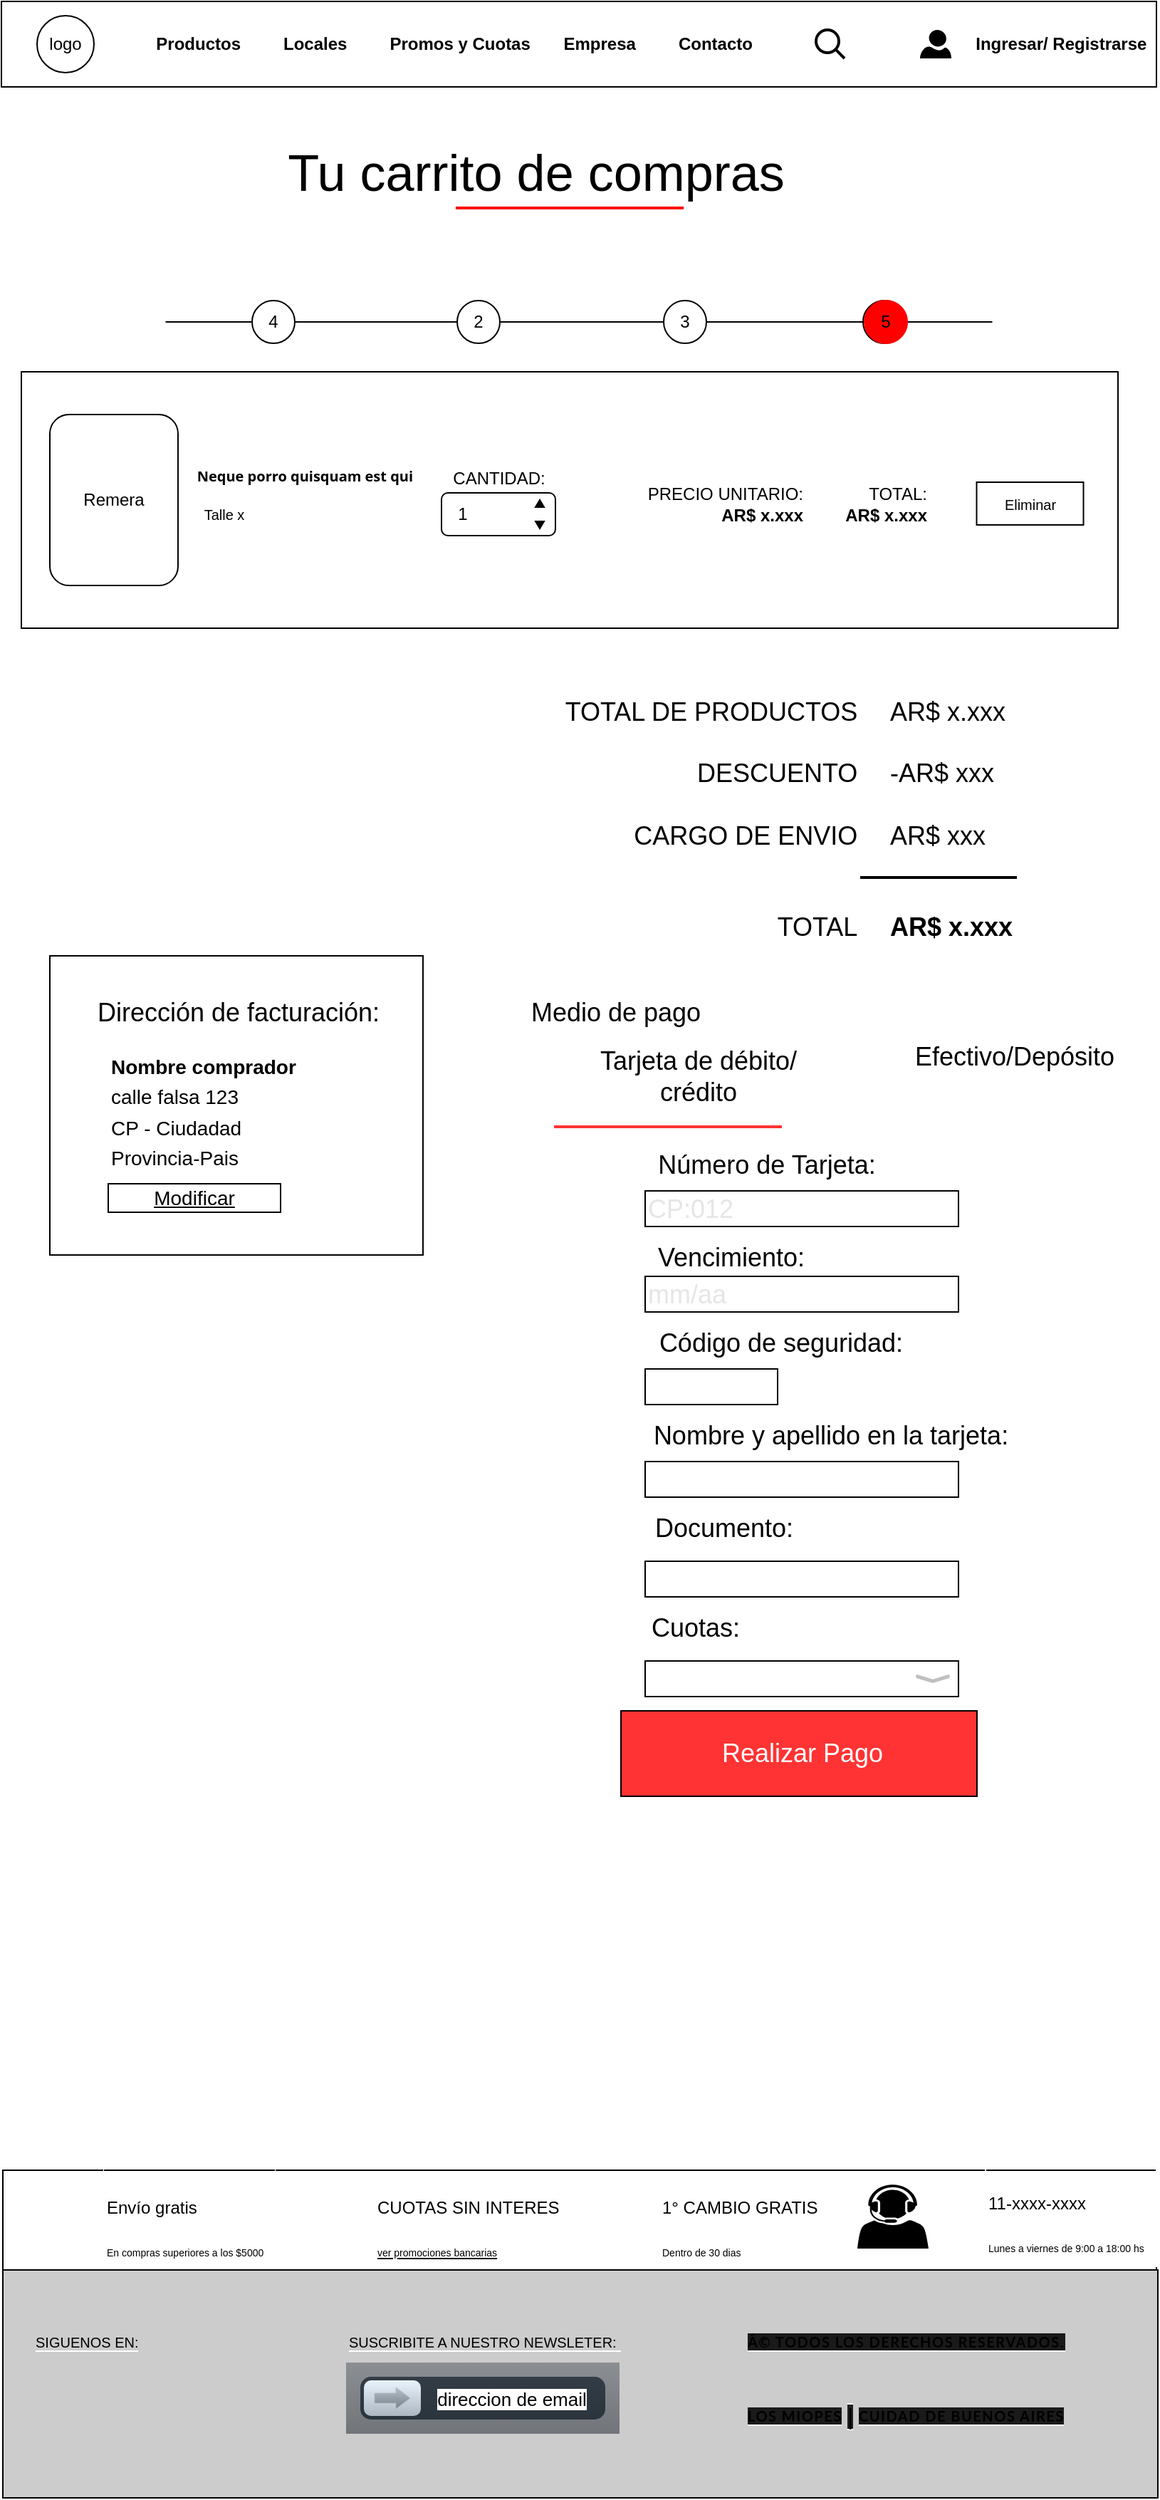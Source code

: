 <mxfile version="15.6.6" type="google"><diagram id="-QO4P-_bwOBR-V4AsRGm" name="Página-1"><mxGraphModel dx="1422" dy="794" grid="1" gridSize="10" guides="1" tooltips="1" connect="1" arrows="1" fold="1" page="1" pageScale="1" pageWidth="827" pageHeight="1169" math="0" shadow="0"><root><mxCell id="0"/><mxCell id="1" parent="0"/><mxCell id="02_rb7rti7s5xEP7EJq2-48" value="" style="line;strokeWidth=1;rotatable=0;dashed=0;labelPosition=right;align=left;verticalAlign=middle;spacingTop=0;spacingLeft=6;points=[];portConstraint=eastwest;fillColor=#FF0000;" parent="1" vertex="1"><mxGeometry x="130.25" y="200" width="580.5" height="70" as="geometry"/></mxCell><mxCell id="02_rb7rti7s5xEP7EJq2-1" value="" style="rounded=0;whiteSpace=wrap;html=1;fontSize=25;strokeColor=#000000;strokeWidth=1;fillColor=#FFFFFF;align=left;fontColor=default;" parent="1" vertex="1"><mxGeometry x="16" y="1532.5" width="810" height="70" as="geometry"/></mxCell><mxCell id="02_rb7rti7s5xEP7EJq2-2" value="" style="shape=image;html=1;verticalAlign=top;verticalLabelPosition=bottom;labelBackgroundColor=#ffffff;imageAspect=0;aspect=fixed;image=https://cdn2.iconfinder.com/data/icons/e-commerce-glyph-2/614/23_-_Truck-128.png;fontSize=25;strokeColor=#000000;strokeWidth=1;fillColor=none;gradientColor=#000000;fontColor=default;" parent="1" vertex="1"><mxGeometry x="22" y="1542.5" width="55" height="55" as="geometry"/></mxCell><mxCell id="02_rb7rti7s5xEP7EJq2-3" value="" style="shape=image;html=1;verticalAlign=top;verticalLabelPosition=bottom;labelBackgroundColor=#ffffff;imageAspect=0;aspect=fixed;image=https://cdn2.iconfinder.com/data/icons/maki/100/credit-card-128.png;sketch=0;fontSize=25;strokeColor=#000000;strokeWidth=1;fillColor=none;gradientColor=#000000;fontColor=default;" parent="1" vertex="1"><mxGeometry x="207" y="1532.5" width="60" height="60" as="geometry"/></mxCell><mxCell id="02_rb7rti7s5xEP7EJq2-4" value="&lt;font&gt;&lt;font style=&quot;font-size: 12px&quot;&gt;Envío gratis&lt;/font&gt;&lt;br&gt;&lt;font style=&quot;font-size: 7px&quot;&gt;En compras superiores a los $5000&lt;/font&gt;&lt;/font&gt;" style="rounded=0;whiteSpace=wrap;html=1;labelBackgroundColor=#FFFFFF;sketch=0;fontSize=25;fontColor=default;strokeColor=#FFFFFF;strokeWidth=1;fillColor=none;gradientColor=#000000;align=left;" parent="1" vertex="1"><mxGeometry x="87" y="1532.5" width="120" height="70" as="geometry"/></mxCell><mxCell id="02_rb7rti7s5xEP7EJq2-5" value="" style="endArrow=none;html=1;rounded=0;fontSize=18;strokeColor=#000000;strokeWidth=1;exitX=0;exitY=1;exitDx=0;exitDy=0;fontColor=default;" parent="1" edge="1"><mxGeometry relative="1" as="geometry"><mxPoint x="363" y="1692.5" as="sourcePoint"/><mxPoint x="617" y="1692.5" as="targetPoint"/></mxGeometry></mxCell><mxCell id="02_rb7rti7s5xEP7EJq2-6" value="" style="endArrow=none;html=1;rounded=0;fontSize=18;strokeColor=#000000;strokeWidth=1;exitX=0;exitY=1;exitDx=0;exitDy=0;fontColor=default;" parent="1" edge="1"><mxGeometry relative="1" as="geometry"><mxPoint x="313" y="1532.5" as="sourcePoint"/><mxPoint x="567" y="1532.5" as="targetPoint"/></mxGeometry></mxCell><mxCell id="02_rb7rti7s5xEP7EJq2-7" value="" style="shape=image;html=1;verticalAlign=top;verticalLabelPosition=bottom;labelBackgroundColor=#ffffff;imageAspect=0;aspect=fixed;image=https://cdn0.iconfinder.com/data/icons/analytic-investment-and-balanced-scorecard/512/171_inbox_mail_box_container_delivery_parcel-128.png;sketch=0;fontSize=9;fontColor=default;strokeColor=#FFFFFF;strokeWidth=1;fillColor=none;gradientColor=#000000;" parent="1" vertex="1"><mxGeometry x="417" y="1532.5" width="60" height="60" as="geometry"/></mxCell><mxCell id="02_rb7rti7s5xEP7EJq2-8" value="&lt;font&gt;&lt;span style=&quot;font-size: 12px&quot;&gt;1° CAMBIO GRATIS&amp;nbsp;&lt;/span&gt;&lt;br&gt;&lt;font size=&quot;1&quot;&gt;&lt;span style=&quot;font-size: 7px&quot;&gt;Dentro de 30 dias&lt;/span&gt;&lt;/font&gt;&lt;br&gt;&lt;/font&gt;" style="rounded=0;whiteSpace=wrap;html=1;labelBackgroundColor=#FFFFFF;sketch=0;fontSize=25;fontColor=default;strokeColor=#FFFFFF;strokeWidth=1;fillColor=none;gradientColor=#000000;align=left;" parent="1" vertex="1"><mxGeometry x="477" y="1532.5" width="170" height="70" as="geometry"/></mxCell><mxCell id="02_rb7rti7s5xEP7EJq2-9" value="&lt;font&gt;&lt;font style=&quot;font-size: 12px&quot;&gt;CUOTAS SIN INTERES&lt;/font&gt;&lt;br&gt;&lt;font size=&quot;1&quot; style=&quot;line-height: 1.2&quot;&gt;&lt;u style=&quot;font-size: 7px&quot;&gt;ver promociones bancarias&lt;/u&gt;&lt;/font&gt;&lt;br&gt;&lt;/font&gt;" style="rounded=0;whiteSpace=wrap;html=1;labelBackgroundColor=#FFFFFF;sketch=0;fontSize=25;fontColor=default;strokeColor=#FFFFFF;strokeWidth=1;fillColor=none;gradientColor=#000000;align=left;" parent="1" vertex="1"><mxGeometry x="277" y="1532.5" width="170" height="70" as="geometry"/></mxCell><mxCell id="02_rb7rti7s5xEP7EJq2-10" value="" style="endArrow=none;html=1;rounded=0;fontSize=18;strokeColor=#000000;strokeWidth=1;exitX=0;exitY=0;exitDx=0;exitDy=0;entryX=1;entryY=0;entryDx=0;entryDy=0;fontColor=default;" parent="1" source="02_rb7rti7s5xEP7EJq2-4" target="02_rb7rti7s5xEP7EJq2-4" edge="1"><mxGeometry relative="1" as="geometry"><mxPoint x="87" y="1532.5" as="sourcePoint"/><mxPoint x="344" y="1532.5" as="targetPoint"/><Array as="points"><mxPoint x="207" y="1532.5"/></Array></mxGeometry></mxCell><mxCell id="02_rb7rti7s5xEP7EJq2-11" value="" style="endArrow=none;html=1;rounded=0;fontSize=18;strokeColor=#000000;strokeWidth=1;exitX=0;exitY=1;exitDx=0;exitDy=0;fontColor=default;" parent="1" edge="1"><mxGeometry relative="1" as="geometry"><mxPoint x="285" y="1602.5" as="sourcePoint"/><mxPoint x="539" y="1602.5" as="targetPoint"/></mxGeometry></mxCell><mxCell id="02_rb7rti7s5xEP7EJq2-12" value="" style="endArrow=none;html=1;rounded=0;fontSize=18;strokeColor=#000000;strokeWidth=1;exitX=0;exitY=1;exitDx=0;exitDy=0;startArrow=none;fontColor=default;" parent="1" edge="1"><mxGeometry relative="1" as="geometry"><mxPoint x="237" y="1746.5" as="sourcePoint"/><mxPoint x="341" y="1602.5" as="targetPoint"/></mxGeometry></mxCell><mxCell id="02_rb7rti7s5xEP7EJq2-13" value="" style="endArrow=none;html=1;rounded=0;fontSize=18;strokeColor=#000000;strokeWidth=1;exitX=0;exitY=1;exitDx=0;exitDy=0;fontColor=default;" parent="1" edge="1"><mxGeometry relative="1" as="geometry"><mxPoint x="227" y="1532.5" as="sourcePoint"/><mxPoint x="481" y="1532.5" as="targetPoint"/></mxGeometry></mxCell><mxCell id="02_rb7rti7s5xEP7EJq2-14" value="" style="endArrow=none;html=1;rounded=0;fontSize=18;strokeColor=#000000;strokeWidth=1;exitX=0;exitY=1;exitDx=0;exitDy=0;fontColor=default;" parent="1" edge="1"><mxGeometry relative="1" as="geometry"><mxPoint x="459" y="1602.5" as="sourcePoint"/><mxPoint x="713" y="1602.5" as="targetPoint"/></mxGeometry></mxCell><mxCell id="02_rb7rti7s5xEP7EJq2-15" value="" style="endArrow=none;html=1;rounded=0;fontSize=18;strokeColor=#000000;strokeWidth=1;exitX=0;exitY=1;exitDx=0;exitDy=0;fontColor=default;" parent="1" edge="1"><mxGeometry relative="1" as="geometry"><mxPoint x="421" y="1532.5" as="sourcePoint"/><mxPoint x="675" y="1532.5" as="targetPoint"/></mxGeometry></mxCell><mxCell id="02_rb7rti7s5xEP7EJq2-16" value="" style="sketch=0;pointerEvents=1;shadow=0;dashed=0;html=1;strokeColor=none;fillColor=#000000;labelPosition=center;verticalLabelPosition=bottom;verticalAlign=top;outlineConnect=0;align=center;shape=mxgraph.office.users.call_center_agent;labelBackgroundColor=#FFFFFF;fontSize=7;fontColor=default;" parent="1" vertex="1"><mxGeometry x="616" y="1542.5" width="50" height="45" as="geometry"/></mxCell><mxCell id="02_rb7rti7s5xEP7EJq2-17" value="" style="shape=image;html=1;verticalAlign=top;verticalLabelPosition=bottom;labelBackgroundColor=#ffffff;imageAspect=0;aspect=fixed;image=https://cdn3.iconfinder.com/data/icons/outline-style-1/512/phone-128.png;sketch=0;fontSize=7;fontColor=default;strokeColor=#FFFFFF;strokeWidth=1;fillColor=#000000;gradientColor=#000000;imageBackground=#FFFFFF;" parent="1" vertex="1"><mxGeometry x="684" y="1542.5" width="22" height="22" as="geometry"/></mxCell><mxCell id="02_rb7rti7s5xEP7EJq2-18" value="" style="endArrow=none;html=1;rounded=0;fontSize=18;strokeColor=#000000;strokeWidth=1;exitX=0;exitY=1;exitDx=0;exitDy=0;fontColor=default;" parent="1" edge="1"><mxGeometry relative="1" as="geometry"><mxPoint x="551" y="1532.5" as="sourcePoint"/><mxPoint x="805" y="1532.5" as="targetPoint"/></mxGeometry></mxCell><mxCell id="02_rb7rti7s5xEP7EJq2-19" value="" style="rounded=0;whiteSpace=wrap;html=1;labelBackgroundColor=#FFFFFF;sketch=0;fontSize=7;fontColor=default;strokeColor=#000000;strokeWidth=1;fillColor=#CCCCCC;align=left;gradientDirection=south;" parent="1" vertex="1"><mxGeometry x="16" y="1602.5" width="811" height="160" as="geometry"/></mxCell><mxCell id="02_rb7rti7s5xEP7EJq2-20" value="&lt;font size=&quot;1&quot; style=&quot;background-color: rgb(204 , 204 , 204)&quot;&gt;SIGUENOS EN:&lt;/font&gt;" style="rounded=0;whiteSpace=wrap;html=1;labelBackgroundColor=#FFFFFF;sketch=0;fontSize=7;fontColor=default;strokeColor=#CCCCCC;strokeWidth=1;fillColor=#CCCCCC;gradientColor=none;gradientDirection=south;align=left;" parent="1" vertex="1"><mxGeometry x="37" y="1622.5" width="120" height="60" as="geometry"/></mxCell><mxCell id="02_rb7rti7s5xEP7EJq2-21" value="" style="shape=image;html=1;verticalAlign=top;verticalLabelPosition=bottom;labelBackgroundColor=#ffffff;imageAspect=0;aspect=fixed;image=https://cdn4.iconfinder.com/data/icons/miu-black-social-2/60/facebook-128.png;sketch=0;fontSize=12;fontColor=default;strokeColor=#CCCCCC;strokeWidth=1;fillColor=#CCCCCC;gradientColor=none;gradientDirection=south;" parent="1" vertex="1"><mxGeometry x="34.5" y="1667.5" width="30" height="30" as="geometry"/></mxCell><mxCell id="02_rb7rti7s5xEP7EJq2-22" value="" style="shape=image;html=1;verticalAlign=top;verticalLabelPosition=bottom;labelBackgroundColor=#ffffff;imageAspect=0;aspect=fixed;image=https://cdn1.iconfinder.com/data/icons/social-media-circle-7/512/Circled_Instagram_svg-128.png;sketch=0;fontSize=12;fontColor=default;strokeColor=#CCCCCC;strokeWidth=1;fillColor=#CCCCCC;gradientColor=none;gradientDirection=south;" parent="1" vertex="1"><mxGeometry x="77" y="1667.5" width="35" height="35" as="geometry"/></mxCell><mxCell id="02_rb7rti7s5xEP7EJq2-23" value="" style="shape=image;html=1;verticalAlign=top;verticalLabelPosition=bottom;labelBackgroundColor=#ffffff;imageAspect=0;aspect=fixed;image=https://cdn4.iconfinder.com/data/icons/miu-black-social-2/60/pinterest-128.png;sketch=0;fontSize=12;fontColor=default;strokeColor=#CCCCCC;strokeWidth=1;fillColor=#CCCCCC;gradientColor=none;gradientDirection=south;" parent="1" vertex="1"><mxGeometry x="122" y="1667.5" width="35" height="35" as="geometry"/></mxCell><mxCell id="02_rb7rti7s5xEP7EJq2-24" value="" style="shape=image;html=1;verticalAlign=top;verticalLabelPosition=bottom;labelBackgroundColor=#ffffff;imageAspect=0;aspect=fixed;image=https://cdn4.iconfinder.com/data/icons/miu-black-social-2/60/twitter-128.png;sketch=0;fontSize=12;fontColor=default;strokeColor=#CCCCCC;strokeWidth=1;fillColor=#CCCCCC;gradientColor=none;gradientDirection=south;" parent="1" vertex="1"><mxGeometry x="169" y="1667.5" width="38" height="38" as="geometry"/></mxCell><mxCell id="02_rb7rti7s5xEP7EJq2-25" value="&lt;font size=&quot;1&quot;&gt;&lt;span style=&quot;background-color: rgb(204 , 204 , 204)&quot;&gt;SUSCRIBITE A NUESTRO NEWSLETER:&amp;nbsp;&lt;/span&gt;&lt;/font&gt;" style="rounded=0;whiteSpace=wrap;html=1;labelBackgroundColor=#FFFFFF;sketch=0;fontSize=7;fontColor=default;strokeColor=#CCCCCC;strokeWidth=1;fillColor=#CCCCCC;gradientColor=none;gradientDirection=south;align=left;" parent="1" vertex="1"><mxGeometry x="257" y="1622.5" width="200" height="60" as="geometry"/></mxCell><mxCell id="02_rb7rti7s5xEP7EJq2-26" value="&lt;span style=&quot;background-color: rgb(255 , 255 , 255)&quot;&gt;direccion de email&lt;/span&gt;" style="strokeWidth=1;html=1;shadow=0;dashed=0;shape=mxgraph.ios.iLockButton;fontColor=default;fontSize=13;mainText=;spacingLeft=50;spacingRight=10;align=center;sketch=0;labelBackgroundColor=#CCCCCC;fillColor=#FFFFFF;gradientColor=none;gradientDirection=south;" parent="1" vertex="1"><mxGeometry x="257" y="1667.5" width="192" height="50" as="geometry"/></mxCell><mxCell id="02_rb7rti7s5xEP7EJq2-27" value="&lt;span style=&quot;font-family: lato, sans-serif; font-size: 10px; font-weight: 700; letter-spacing: 0.75px; text-transform: uppercase; background-color: rgb(26, 26, 26);&quot;&gt;Â© TODOS LOS DERECHOS RESERVADOS.&lt;/span&gt;" style="rounded=0;whiteSpace=wrap;html=1;labelBackgroundColor=#FFFFFF;sketch=0;fontSize=7;fontColor=default;strokeColor=#CCCCCC;strokeWidth=1;fillColor=#CCCCCC;gradientColor=none;gradientDirection=south;align=left;" parent="1" vertex="1"><mxGeometry x="537" y="1622.5" width="240" height="60" as="geometry"/></mxCell><mxCell id="02_rb7rti7s5xEP7EJq2-28" value="&lt;font face=&quot;lato, sans-serif&quot;&gt;&lt;span style=&quot;font-size: 10px ; letter-spacing: 0.75px ; text-transform: uppercase ; background-color: rgb(26 , 26 , 26)&quot;&gt;&lt;b&gt;Los Miopes&lt;/b&gt;&lt;/span&gt;&lt;/font&gt;" style="rounded=0;whiteSpace=wrap;html=1;labelBackgroundColor=#FFFFFF;sketch=0;fontSize=7;fontColor=default;strokeColor=#CCCCCC;strokeWidth=1;fillColor=#CCCCCC;gradientColor=none;gradientDirection=south;align=left;" parent="1" vertex="1"><mxGeometry x="537" y="1692.5" width="80" height="25" as="geometry"/></mxCell><mxCell id="02_rb7rti7s5xEP7EJq2-29" value="&lt;font face=&quot;lato, sans-serif&quot;&gt;&lt;span style=&quot;font-size: 10px ; letter-spacing: 0.75px ; text-transform: uppercase ; background-color: rgb(26 , 26 , 26)&quot;&gt;&lt;b&gt;CUIDAD DE BUENOS AIRES&lt;/b&gt;&lt;/span&gt;&lt;/font&gt;" style="rounded=0;whiteSpace=wrap;html=1;labelBackgroundColor=#FFFFFF;sketch=0;fontSize=7;fontColor=default;strokeColor=#CCCCCC;strokeWidth=1;fillColor=#CCCCCC;gradientColor=none;gradientDirection=south;align=left;" parent="1" vertex="1"><mxGeometry x="615" y="1692.5" width="160" height="25" as="geometry"/></mxCell><mxCell id="02_rb7rti7s5xEP7EJq2-30" value="&lt;span style=&quot;font-family: arial, sans-serif; font-size: 16px; background-color: rgb(32, 33, 36);&quot;&gt;|&lt;/span&gt;" style="rounded=0;whiteSpace=wrap;html=1;labelBackgroundColor=#FFFFFF;sketch=0;fontSize=7;fontColor=default;strokeColor=#CCCCCC;strokeWidth=1;fillColor=#CCCCCC;gradientColor=none;gradientDirection=south;align=left;" parent="1" vertex="1"><mxGeometry x="607" y="1692.5" height="25" as="geometry"/></mxCell><mxCell id="02_rb7rti7s5xEP7EJq2-31" value="&lt;ul&gt;&lt;li&gt;&lt;b&gt;&amp;nbsp; &amp;nbsp; &amp;nbsp; &amp;nbsp; &amp;nbsp; &amp;nbsp; &amp;nbsp; &amp;nbsp; &amp;nbsp; &amp;nbsp; Productos&amp;nbsp; &amp;nbsp; &amp;nbsp; &amp;nbsp; &amp;nbsp;Locales&amp;nbsp; &amp;nbsp; &amp;nbsp; &amp;nbsp; &amp;nbsp;Promos y Cuotas&amp;nbsp; &amp;nbsp; &amp;nbsp; &amp;nbsp;Empresa&amp;nbsp; &amp;nbsp; &amp;nbsp; &amp;nbsp; &amp;nbsp;Contacto&amp;nbsp; &amp;nbsp; &amp;nbsp; &amp;nbsp; &amp;nbsp; &amp;nbsp; &amp;nbsp; &amp;nbsp; &amp;nbsp; &amp;nbsp; &amp;nbsp; &amp;nbsp; &amp;nbsp; &amp;nbsp; &amp;nbsp; &amp;nbsp; &amp;nbsp; &amp;nbsp; &amp;nbsp; &amp;nbsp; &amp;nbsp; &amp;nbsp; &amp;nbsp; &amp;nbsp;Ingresar/ Registrarse&lt;/b&gt;&lt;/li&gt;&lt;/ul&gt;" style="rounded=0;whiteSpace=wrap;html=1;align=left;" parent="1" vertex="1"><mxGeometry x="15" y="10" width="811" height="60" as="geometry"/></mxCell><mxCell id="02_rb7rti7s5xEP7EJq2-32" value="logo" style="ellipse;whiteSpace=wrap;html=1;aspect=fixed;" parent="1" vertex="1"><mxGeometry x="40" y="20" width="40" height="40" as="geometry"/></mxCell><mxCell id="02_rb7rti7s5xEP7EJq2-33" value="" style="html=1;verticalLabelPosition=bottom;align=center;labelBackgroundColor=#ffffff;verticalAlign=top;strokeWidth=2;strokeColor=#000000;shadow=0;dashed=0;shape=mxgraph.ios7.icons.looking_glass;" parent="1" vertex="1"><mxGeometry x="587" y="30" width="20" height="20" as="geometry"/></mxCell><mxCell id="02_rb7rti7s5xEP7EJq2-34" value="" style="shape=image;html=1;verticalAlign=top;verticalLabelPosition=bottom;labelBackgroundColor=#ffffff;imageAspect=0;aspect=fixed;image=https://cdn0.iconfinder.com/data/icons/mobile-basic-vol-1/32/Tote_Bag-128.png;strokeColor=#000000;" parent="1" vertex="1"><mxGeometry x="621" y="26" width="28" height="28" as="geometry"/></mxCell><mxCell id="02_rb7rti7s5xEP7EJq2-35" value="" style="verticalLabelPosition=bottom;html=1;verticalAlign=top;align=center;strokeColor=none;fillColor=#000000;shape=mxgraph.azure.user;" parent="1" vertex="1"><mxGeometry x="660" y="30" width="22" height="20" as="geometry"/></mxCell><mxCell id="02_rb7rti7s5xEP7EJq2-36" value="&lt;font&gt;&lt;span style=&quot;font-size: 12px&quot;&gt;11-xxxx-xxxx&lt;br&gt;&lt;/span&gt;&lt;font style=&quot;font-size: 7px&quot;&gt;Lunes a viernes de 9:00 a 18:00 hs&lt;/font&gt;&lt;br&gt;&lt;/font&gt;" style="rounded=0;whiteSpace=wrap;html=1;labelBackgroundColor=#FFFFFF;sketch=0;fontSize=25;fontColor=default;strokeColor=#FFFFFF;strokeWidth=1;fillColor=none;gradientColor=#000000;align=left;" parent="1" vertex="1"><mxGeometry x="706" y="1530" width="120" height="70" as="geometry"/></mxCell><mxCell id="02_rb7rti7s5xEP7EJq2-37" value="&lt;font style=&quot;font-size: 36px&quot;&gt;Tu carrito de compras&lt;/font&gt;" style="text;html=1;align=center;verticalAlign=middle;resizable=0;points=[];autosize=1;strokeColor=none;fillColor=none;" parent="1" vertex="1"><mxGeometry x="210" y="115" width="360" height="30" as="geometry"/></mxCell><mxCell id="02_rb7rti7s5xEP7EJq2-38" value="" style="line;strokeWidth=2;html=1;fillColor=#FF0000;strokeColor=#FF0000;" parent="1" vertex="1"><mxGeometry x="334" y="150" width="160" height="10" as="geometry"/></mxCell><mxCell id="02_rb7rti7s5xEP7EJq2-51" value="3" style="ellipse;whiteSpace=wrap;html=1;aspect=fixed;strokeColor=#000000;fillColor=#FFFFFF;" parent="1" vertex="1"><mxGeometry x="480" y="220" width="30" height="30" as="geometry"/></mxCell><mxCell id="02_rb7rti7s5xEP7EJq2-52" value="4" style="ellipse;whiteSpace=wrap;html=1;aspect=fixed;strokeColor=#000000;fillColor=#FFFFFF;" parent="1" vertex="1"><mxGeometry x="620" y="220" width="30" height="30" as="geometry"/></mxCell><mxCell id="02_rb7rti7s5xEP7EJq2-53" value="2" style="ellipse;whiteSpace=wrap;html=1;aspect=fixed;strokeColor=#000000;fillColor=#FFFFFF;" parent="1" vertex="1"><mxGeometry x="335" y="220" width="30" height="30" as="geometry"/></mxCell><mxCell id="Vora6dGRBex2Q8S_WTpw-1" value="" style="rounded=0;whiteSpace=wrap;html=1;strokeColor=#000000;fillColor=#FFFFFF;fontColor=default;" parent="1" vertex="1"><mxGeometry x="29" y="270" width="770" height="180" as="geometry"/></mxCell><mxCell id="Vora6dGRBex2Q8S_WTpw-2" value="Remera" style="rounded=1;whiteSpace=wrap;html=1;strokeColor=#000000;fillColor=#FFFFFF;direction=south;fontColor=default;" parent="1" vertex="1"><mxGeometry x="49" y="300" width="90" height="120" as="geometry"/></mxCell><mxCell id="Vora6dGRBex2Q8S_WTpw-3" value="&lt;span style=&quot;font-family: monospace; font-size: 0px;&quot;&gt;%3CmxGraphModel%3E%3Croot%3E%3CmxCell%20id%3D%220%22%2F%3E%3CmxCell%20id%3D%221%22%20parent%3D%220%22%2F%3E%3CmxCell%20id%3D%222%22%20value%3D%221%22%20style%3D%22ellipse%3BwhiteSpace%3Dwrap%3Bhtml%3D1%3Baspect%3Dfixed%3BstrokeColor%3D%23FF0000%3BfillColor%3D%23FF0000%3B%22%20vertex%3D%221%22%20parent%3D%221%22%3E%3CmxGeometry%20x%3D%22180%22%20y%3D%22300%22%20width%3D%2230%22%20height%3D%2230%22%20as%3D%22geometry%22%2F%3E%3C%2FmxCell%3E%3C%2Froot%3E%3C%2FmxGraphModel%3E&lt;/span&gt;" style="text;html=1;align=center;verticalAlign=middle;resizable=0;points=[];autosize=1;strokeColor=none;fillColor=none;fontColor=default;" parent="1" vertex="1"><mxGeometry x="299" y="600" width="20" height="20" as="geometry"/></mxCell><mxCell id="Vora6dGRBex2Q8S_WTpw-4" value="&lt;h4 style=&quot;margin: 10px 10px 5px ; padding: 0px ; line-height: 18px ; font-family: &amp;quot;open sans&amp;quot; , &amp;quot;arial&amp;quot; , sans-serif ; background-color: rgb(255 , 255 , 255)&quot;&gt;&lt;font style=&quot;font-size: 10px&quot;&gt;Neque porro quisquam est qui&amp;nbsp;&lt;/font&gt;&lt;/h4&gt;" style="text;html=1;align=center;verticalAlign=middle;resizable=0;points=[];autosize=1;strokeColor=none;fillColor=none;fontColor=default;" parent="1" vertex="1"><mxGeometry x="139" y="320" width="180" height="40" as="geometry"/></mxCell><mxCell id="Vora6dGRBex2Q8S_WTpw-5" value="&lt;font style=&quot;font-size: 10px&quot;&gt;Talle x&lt;/font&gt;" style="text;html=1;align=center;verticalAlign=middle;resizable=0;points=[];autosize=1;strokeColor=none;fillColor=none;fontColor=default;" parent="1" vertex="1"><mxGeometry x="151" y="360" width="40" height="20" as="geometry"/></mxCell><mxCell id="Vora6dGRBex2Q8S_WTpw-6" value="CANTIDAD:" style="text;html=1;align=center;verticalAlign=middle;resizable=0;points=[];autosize=1;strokeColor=none;fillColor=none;fontColor=default;" parent="1" vertex="1"><mxGeometry x="324" y="335" width="80" height="20" as="geometry"/></mxCell><mxCell id="Vora6dGRBex2Q8S_WTpw-7" value="1&amp;nbsp; &amp;nbsp; &amp;nbsp; &amp;nbsp; &amp;nbsp; &amp;nbsp; &amp;nbsp; &amp;nbsp;" style="rounded=1;whiteSpace=wrap;html=1;strokeColor=#000000;fillColor=#FFFFFF;fontColor=default;" parent="1" vertex="1"><mxGeometry x="324" y="355" width="80" height="30" as="geometry"/></mxCell><mxCell id="Vora6dGRBex2Q8S_WTpw-8" value="" style="triangle;whiteSpace=wrap;html=1;strokeColor=#000000;fillColor=#000000;direction=north;fontColor=default;" parent="1" vertex="1"><mxGeometry x="390" y="360" width="6" height="5" as="geometry"/></mxCell><mxCell id="Vora6dGRBex2Q8S_WTpw-9" value="" style="triangle;whiteSpace=wrap;html=1;strokeColor=#000000;fillColor=#000000;direction=south;fontColor=default;" parent="1" vertex="1"><mxGeometry x="390" y="375" width="6" height="5" as="geometry"/></mxCell><mxCell id="Vora6dGRBex2Q8S_WTpw-10" value="PRECIO UNITARIO:&lt;br&gt;&lt;div&gt;&lt;b&gt;AR$ x.xxx&lt;/b&gt;&lt;/div&gt;" style="text;html=1;align=right;verticalAlign=middle;resizable=0;points=[];autosize=1;strokeColor=none;fillColor=none;fontColor=default;" parent="1" vertex="1"><mxGeometry x="459" y="347.5" width="120" height="30" as="geometry"/></mxCell><mxCell id="Vora6dGRBex2Q8S_WTpw-11" value="TOTAL:&lt;br&gt;&lt;b&gt;AR$ x.xxx&lt;/b&gt;" style="text;html=1;align=right;verticalAlign=middle;resizable=0;points=[];autosize=1;strokeColor=none;fillColor=none;fontColor=default;" parent="1" vertex="1"><mxGeometry x="596" y="347.5" width="70" height="30" as="geometry"/></mxCell><mxCell id="Vora6dGRBex2Q8S_WTpw-12" value="&lt;font style=&quot;font-size: 10px&quot;&gt;Eliminar&lt;/font&gt;" style="rounded=0;whiteSpace=wrap;html=1;strokeColor=#000000;fillColor=#FFFFFF;fontColor=default;" parent="1" vertex="1"><mxGeometry x="699.75" y="347.5" width="75" height="30" as="geometry"/></mxCell><mxCell id="Vora6dGRBex2Q8S_WTpw-13" value="" style="shape=image;html=1;verticalAlign=top;verticalLabelPosition=bottom;labelBackgroundColor=#ffffff;imageAspect=0;aspect=fixed;image=https://cdn1.iconfinder.com/data/icons/andriod-app/36/close-128.png;fontSize=10;fontColor=default;" parent="1" vertex="1"><mxGeometry x="707.75" y="360.5" width="8" height="8" as="geometry"/></mxCell><mxCell id="Vora6dGRBex2Q8S_WTpw-14" value="&lt;div style=&quot;text-align: right&quot;&gt;&lt;font style=&quot;font-size: 18px&quot;&gt;TOTAL DE PRODUCTOS&lt;/font&gt;&lt;/div&gt;&lt;font style=&quot;font-size: 18px&quot;&gt;&lt;div style=&quot;text-align: right&quot;&gt;&lt;br&gt;&lt;/div&gt;&lt;div style=&quot;text-align: right&quot;&gt;&lt;span&gt;DESCUENTO&lt;/span&gt;&lt;/div&gt;&lt;div style=&quot;text-align: right&quot;&gt;&lt;br&gt;&lt;/div&gt;&lt;div style=&quot;text-align: right&quot;&gt;&lt;span&gt;CARGO DE ENVIO&lt;/span&gt;&lt;/div&gt;&lt;div style=&quot;text-align: right&quot;&gt;&lt;br&gt;&lt;/div&gt;&lt;div style=&quot;text-align: right&quot;&gt;&lt;br&gt;&lt;/div&gt;&lt;div style=&quot;text-align: right&quot;&gt;TOTAL&lt;/div&gt;&lt;/font&gt;" style="text;html=1;align=center;verticalAlign=middle;resizable=0;points=[];autosize=1;strokeColor=none;fillColor=none;fontSize=10;fontColor=default;" parent="1" vertex="1"><mxGeometry x="403" y="535" width="220" height="100" as="geometry"/></mxCell><mxCell id="Vora6dGRBex2Q8S_WTpw-15" value="&lt;div&gt;&lt;font style=&quot;font-size: 18px&quot;&gt;A&lt;font&gt;R$ x.xxx&lt;/font&gt;&lt;/font&gt;&lt;/div&gt;&lt;font&gt;&lt;div style=&quot;font-size: 18px&quot;&gt;&lt;br&gt;&lt;/div&gt;&lt;font&gt;&lt;div style=&quot;font-size: 18px&quot;&gt;&lt;span&gt;-AR$ xxx&lt;/span&gt;&lt;/div&gt;&lt;div&gt;&lt;font style=&quot;font-size: 18px&quot;&gt;&lt;br&gt;&lt;/font&gt;&lt;/div&gt;&lt;div&gt;&lt;font style=&quot;font-size: 18px&quot;&gt;AR$ xxx&lt;/font&gt;&lt;/div&gt;&lt;div style=&quot;font-size: 18px&quot;&gt;&lt;br&gt;&lt;/div&gt;&lt;div style=&quot;font-size: 18px&quot;&gt;&lt;br&gt;&lt;/div&gt;&lt;b style=&quot;font-size: 18px&quot;&gt;&lt;div&gt;&lt;b&gt;AR$ x.xxx&lt;/b&gt;&lt;/div&gt;&lt;/b&gt;&lt;/font&gt;&lt;/font&gt;" style="text;html=1;align=left;verticalAlign=middle;resizable=0;points=[];autosize=1;strokeColor=none;fillColor=none;fontSize=14;fontColor=default;" parent="1" vertex="1"><mxGeometry x="637" y="515" width="100" height="140" as="geometry"/></mxCell><mxCell id="Vora6dGRBex2Q8S_WTpw-16" value="" style="line;strokeWidth=2;html=1;fontSize=18;align=right;fontColor=default;" parent="1" vertex="1"><mxGeometry x="618" y="620" width="110" height="10" as="geometry"/></mxCell><mxCell id="Vora6dGRBex2Q8S_WTpw-17" value="4" style="ellipse;whiteSpace=wrap;html=1;aspect=fixed;strokeColor=#000000;fillColor=#FFFFFF;fontColor=default;" parent="1" vertex="1"><mxGeometry x="191" y="220" width="30" height="30" as="geometry"/></mxCell><mxCell id="02_rb7rti7s5xEP7EJq2-43" value="&lt;font&gt;5&lt;/font&gt;" style="ellipse;whiteSpace=wrap;html=1;aspect=fixed;strokeColor=#FF0000;fillColor=#FF0000;fontColor=default;" parent="1" vertex="1"><mxGeometry x="621" y="220" width="30" height="30" as="geometry"/></mxCell><mxCell id="Vora6dGRBex2Q8S_WTpw-18" value="" style="rounded=0;whiteSpace=wrap;html=1;fontColor=default;fillColor=default;strokeColor=default;" parent="1" vertex="1"><mxGeometry x="49" y="680" width="262" height="210" as="geometry"/></mxCell><mxCell id="Vora6dGRBex2Q8S_WTpw-19" value="&lt;font style=&quot;font-size: 18px&quot;&gt;Dirección de facturación:&lt;/font&gt;" style="text;html=1;align=center;verticalAlign=middle;resizable=0;points=[];autosize=1;strokeColor=none;fillColor=none;fontColor=default;" parent="1" vertex="1"><mxGeometry x="76" y="710" width="210" height="20" as="geometry"/></mxCell><mxCell id="Vora6dGRBex2Q8S_WTpw-20" value="&lt;font style=&quot;font-size: 14px&quot;&gt;&lt;b&gt;Nombre comprador&lt;/b&gt;&lt;br&gt;calle falsa 123&lt;br&gt;CP - Ciudadad&lt;br&gt;Provincia-Pais&lt;br&gt;&lt;br&gt;&lt;/font&gt;" style="text;html=1;align=left;verticalAlign=middle;resizable=0;points=[];autosize=1;strokeColor=none;fillColor=none;fontSize=18;fontColor=default;" parent="1" vertex="1"><mxGeometry x="90" y="740" width="150" height="120" as="geometry"/></mxCell><mxCell id="Vora6dGRBex2Q8S_WTpw-21" value="&lt;u&gt;Modificar&lt;/u&gt;" style="rounded=0;whiteSpace=wrap;html=1;fontSize=14;fontColor=default;strokeColor=default;fillColor=default;align=center;" parent="1" vertex="1"><mxGeometry x="90" y="840" width="121" height="20" as="geometry"/></mxCell><mxCell id="Vora6dGRBex2Q8S_WTpw-23" value="&lt;font style=&quot;font-size: 18px&quot;&gt;Medio de pago&lt;/font&gt;" style="text;html=1;align=center;verticalAlign=middle;resizable=0;points=[];autosize=1;strokeColor=none;fillColor=none;fontSize=14;fontColor=default;" parent="1" vertex="1"><mxGeometry x="381" y="710" width="130" height="20" as="geometry"/></mxCell><mxCell id="Vora6dGRBex2Q8S_WTpw-24" value="" style="shape=image;html=1;verticalAlign=top;verticalLabelPosition=bottom;labelBackgroundColor=#ffffff;imageAspect=0;aspect=fixed;image=https://cdn0.iconfinder.com/data/icons/ecommerce-essential-material-1/32/Artboard_7-128.png;fontSize=18;fontColor=default;strokeColor=default;fillColor=default;" parent="1" vertex="1"><mxGeometry x="381" y="730" width="49" height="49" as="geometry"/></mxCell><mxCell id="Vora6dGRBex2Q8S_WTpw-25" value="Tarjeta de débito/&lt;br&gt;crédito" style="text;html=1;align=center;verticalAlign=middle;resizable=0;points=[];autosize=1;strokeColor=none;fillColor=none;fontSize=18;fontColor=default;" parent="1" vertex="1"><mxGeometry x="429" y="740" width="150" height="50" as="geometry"/></mxCell><mxCell id="Vora6dGRBex2Q8S_WTpw-26" value="" style="shape=image;html=1;verticalAlign=top;verticalLabelPosition=bottom;labelBackgroundColor=#ffffff;imageAspect=0;aspect=fixed;image=https://cdn4.iconfinder.com/data/icons/48-bubbles/48/07.Wallet-128.png;fontSize=18;fontColor=default;strokeColor=default;fillColor=default;direction=east;" parent="1" vertex="1"><mxGeometry x="606" y="735.5" width="38" height="38" as="geometry"/></mxCell><mxCell id="Vora6dGRBex2Q8S_WTpw-27" value="Efectivo/Depósito" style="text;html=1;align=center;verticalAlign=middle;resizable=0;points=[];autosize=1;strokeColor=none;fillColor=none;fontSize=18;fontColor=default;" parent="1" vertex="1"><mxGeometry x="646" y="735.5" width="160" height="30" as="geometry"/></mxCell><mxCell id="Vora6dGRBex2Q8S_WTpw-28" value="" style="line;strokeWidth=2;html=1;fontSize=18;fontColor=default;fillColor=#FF3333;align=center;strokeColor=#FF3333;labelBackgroundColor=default;" parent="1" vertex="1"><mxGeometry x="403" y="795" width="160" height="10" as="geometry"/></mxCell><mxCell id="Vora6dGRBex2Q8S_WTpw-41" value="&lt;font style=&quot;font-size: 18px&quot;&gt;Número de Tarjeta:&lt;/font&gt;" style="text;html=1;align=center;verticalAlign=middle;resizable=0;points=[];autosize=1;strokeColor=none;fillColor=none;fontSize=24;fontColor=#000000;" parent="1" vertex="1"><mxGeometry x="467" y="805" width="170" height="40" as="geometry"/></mxCell><mxCell id="Vora6dGRBex2Q8S_WTpw-42" value="&lt;font color=&quot;#e6e6e6&quot;&gt;CP:012&lt;/font&gt;" style="rounded=0;whiteSpace=wrap;html=1;fontSize=18;fontColor=#000000;strokeColor=default;fillColor=default;align=left;" parent="1" vertex="1"><mxGeometry x="467" y="845" width="220" height="25" as="geometry"/></mxCell><mxCell id="Vora6dGRBex2Q8S_WTpw-43" value="&lt;font style=&quot;font-size: 18px&quot;&gt;Vencimiento:&lt;/font&gt;" style="text;html=1;align=center;verticalAlign=middle;resizable=0;points=[];autosize=1;strokeColor=none;fillColor=none;fontSize=24;fontColor=#000000;" parent="1" vertex="1"><mxGeometry x="467" y="870" width="120" height="40" as="geometry"/></mxCell><mxCell id="Vora6dGRBex2Q8S_WTpw-44" value="&lt;font color=&quot;#e6e6e6&quot;&gt;mm/aa&lt;/font&gt;" style="rounded=0;whiteSpace=wrap;html=1;fontSize=18;fontColor=#000000;strokeColor=default;fillColor=default;align=left;" parent="1" vertex="1"><mxGeometry x="467" y="905" width="220" height="25" as="geometry"/></mxCell><mxCell id="Vora6dGRBex2Q8S_WTpw-45" value="&lt;font style=&quot;font-size: 18px&quot;&gt;Código de seguridad:&lt;/font&gt;" style="text;html=1;align=center;verticalAlign=middle;resizable=0;points=[];autosize=1;strokeColor=none;fillColor=none;fontSize=24;fontColor=#000000;" parent="1" vertex="1"><mxGeometry x="467" y="930" width="190" height="40" as="geometry"/></mxCell><mxCell id="Vora6dGRBex2Q8S_WTpw-46" value="" style="rounded=0;whiteSpace=wrap;html=1;fontSize=18;fontColor=#000000;strokeColor=default;fillColor=default;align=left;" parent="1" vertex="1"><mxGeometry x="467" y="970" width="93" height="25" as="geometry"/></mxCell><mxCell id="Vora6dGRBex2Q8S_WTpw-47" value="&lt;font style=&quot;font-size: 18px&quot;&gt;Nombre y apellido en la tarjeta:&lt;/font&gt;" style="text;html=1;align=center;verticalAlign=middle;resizable=0;points=[];autosize=1;strokeColor=none;fillColor=none;fontSize=24;fontColor=#000000;" parent="1" vertex="1"><mxGeometry x="467" y="995" width="260" height="40" as="geometry"/></mxCell><mxCell id="Vora6dGRBex2Q8S_WTpw-48" value="" style="rounded=0;whiteSpace=wrap;html=1;fontSize=18;fontColor=#000000;strokeColor=default;fillColor=default;align=left;" parent="1" vertex="1"><mxGeometry x="467" y="1035" width="220" height="25" as="geometry"/></mxCell><mxCell id="Vora6dGRBex2Q8S_WTpw-49" value="&lt;font style=&quot;font-size: 18px&quot;&gt;Documento:&lt;/font&gt;" style="text;html=1;align=center;verticalAlign=middle;resizable=0;points=[];autosize=1;strokeColor=none;fillColor=none;fontSize=24;fontColor=#000000;" parent="1" vertex="1"><mxGeometry x="467" y="1060" width="110" height="40" as="geometry"/></mxCell><mxCell id="Vora6dGRBex2Q8S_WTpw-50" value="" style="rounded=0;whiteSpace=wrap;html=1;fontSize=18;fontColor=#000000;strokeColor=default;fillColor=default;align=left;" parent="1" vertex="1"><mxGeometry x="467" y="1105" width="220" height="25" as="geometry"/></mxCell><mxCell id="Vora6dGRBex2Q8S_WTpw-55" value="" style="rounded=0;whiteSpace=wrap;html=1;fontSize=18;fontColor=#000000;strokeColor=default;fillColor=default;align=left;" parent="1" vertex="1"><mxGeometry x="467" y="1105" width="220" height="25" as="geometry"/></mxCell><mxCell id="Vora6dGRBex2Q8S_WTpw-56" value="&lt;font style=&quot;font-size: 18px&quot;&gt;Cuotas:&lt;/font&gt;" style="text;html=1;align=center;verticalAlign=middle;resizable=0;points=[];autosize=1;strokeColor=none;fillColor=none;fontSize=24;fontColor=#000000;" parent="1" vertex="1"><mxGeometry x="462" y="1130" width="80" height="40" as="geometry"/></mxCell><mxCell id="Vora6dGRBex2Q8S_WTpw-57" value="" style="rounded=0;whiteSpace=wrap;html=1;fontSize=18;fontColor=#000000;strokeColor=default;fillColor=default;align=left;" parent="1" vertex="1"><mxGeometry x="467" y="1175" width="220" height="25" as="geometry"/></mxCell><mxCell id="Vora6dGRBex2Q8S_WTpw-58" value="" style="html=1;verticalLabelPosition=bottom;labelBackgroundColor=#ffffff;verticalAlign=top;shadow=0;dashed=0;strokeWidth=2;shape=mxgraph.ios7.misc.expand;fillColor=#c0c0c0;fontSize=18;fontColor=default;strokeColor=default;direction=west;" parent="1" vertex="1"><mxGeometry x="657" y="1184.5" width="24" height="6" as="geometry"/></mxCell><mxCell id="Vora6dGRBex2Q8S_WTpw-60" value="" style="rounded=0;whiteSpace=wrap;html=1;labelBackgroundColor=default;fontSize=18;fontColor=default;strokeColor=default;fillColor=#FF3333;align=center;" parent="1" vertex="1"><mxGeometry x="450" y="1210" width="250" height="60" as="geometry"/></mxCell><mxCell id="Vora6dGRBex2Q8S_WTpw-59" value="" style="shape=image;html=1;verticalAlign=top;verticalLabelPosition=bottom;labelBackgroundColor=#ffffff;imageAspect=0;aspect=fixed;image=https://cdn3.iconfinder.com/data/icons/business-and-finance-199/10/9-128.png;fontSize=18;fontColor=default;strokeColor=default;fillColor=default;" parent="1" vertex="1"><mxGeometry x="456.75" y="1210" width="52.5" height="52.5" as="geometry"/></mxCell><mxCell id="Vora6dGRBex2Q8S_WTpw-61" value="&lt;font color=&quot;#ffffff&quot;&gt;Realizar Pago&lt;/font&gt;" style="text;html=1;align=center;verticalAlign=middle;resizable=0;points=[];autosize=1;strokeColor=none;fillColor=none;fontSize=18;fontColor=default;" parent="1" vertex="1"><mxGeometry x="512" y="1225" width="130" height="30" as="geometry"/></mxCell><mxCell id="EzDgwIlSS5-moUA-Aqt1-37" value="" style="shape=image;html=1;verticalAlign=top;verticalLabelPosition=bottom;labelBackgroundColor=#ffffff;imageAspect=0;aspect=fixed;image=https://cdn4.iconfinder.com/data/icons/picons-social/57/23-whatsapp-2-128.png;rounded=0;shadow=0;glass=0;sketch=0;fontFamily=Comic Sans MS;fontSize=18;fontColor=#CCCCCC;strokeColor=#FFFFFF;strokeWidth=1;fillColor=default;gradientColor=none;" vertex="1" parent="1"><mxGeometry x="681" y="1320" width="60" height="60" as="geometry"/></mxCell><mxCell id="EzDgwIlSS5-moUA-Aqt1-38" value="" style="shape=image;html=1;verticalAlign=top;verticalLabelPosition=bottom;labelBackgroundColor=#ffffff;imageAspect=0;aspect=fixed;image=https://cdn3.iconfinder.com/data/icons/linecons-free-vector-icons-pack/32/bubble-128.png;rounded=0;shadow=0;glass=0;sketch=0;fontFamily=Comic Sans MS;fontSize=18;fontColor=#CCCCCC;strokeColor=#FFFFFF;strokeWidth=1;fillColor=default;gradientColor=none;" vertex="1" parent="1"><mxGeometry x="755.75" y="1320" width="60.25" height="60.25" as="geometry"/></mxCell></root></mxGraphModel></diagram></mxfile>